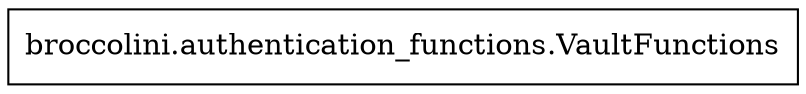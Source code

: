 digraph "classes" {
charset="utf-8"
rankdir=BT
"0" [label="broccolini.authentication_functions.VaultFunctions", shape="record"];
}

